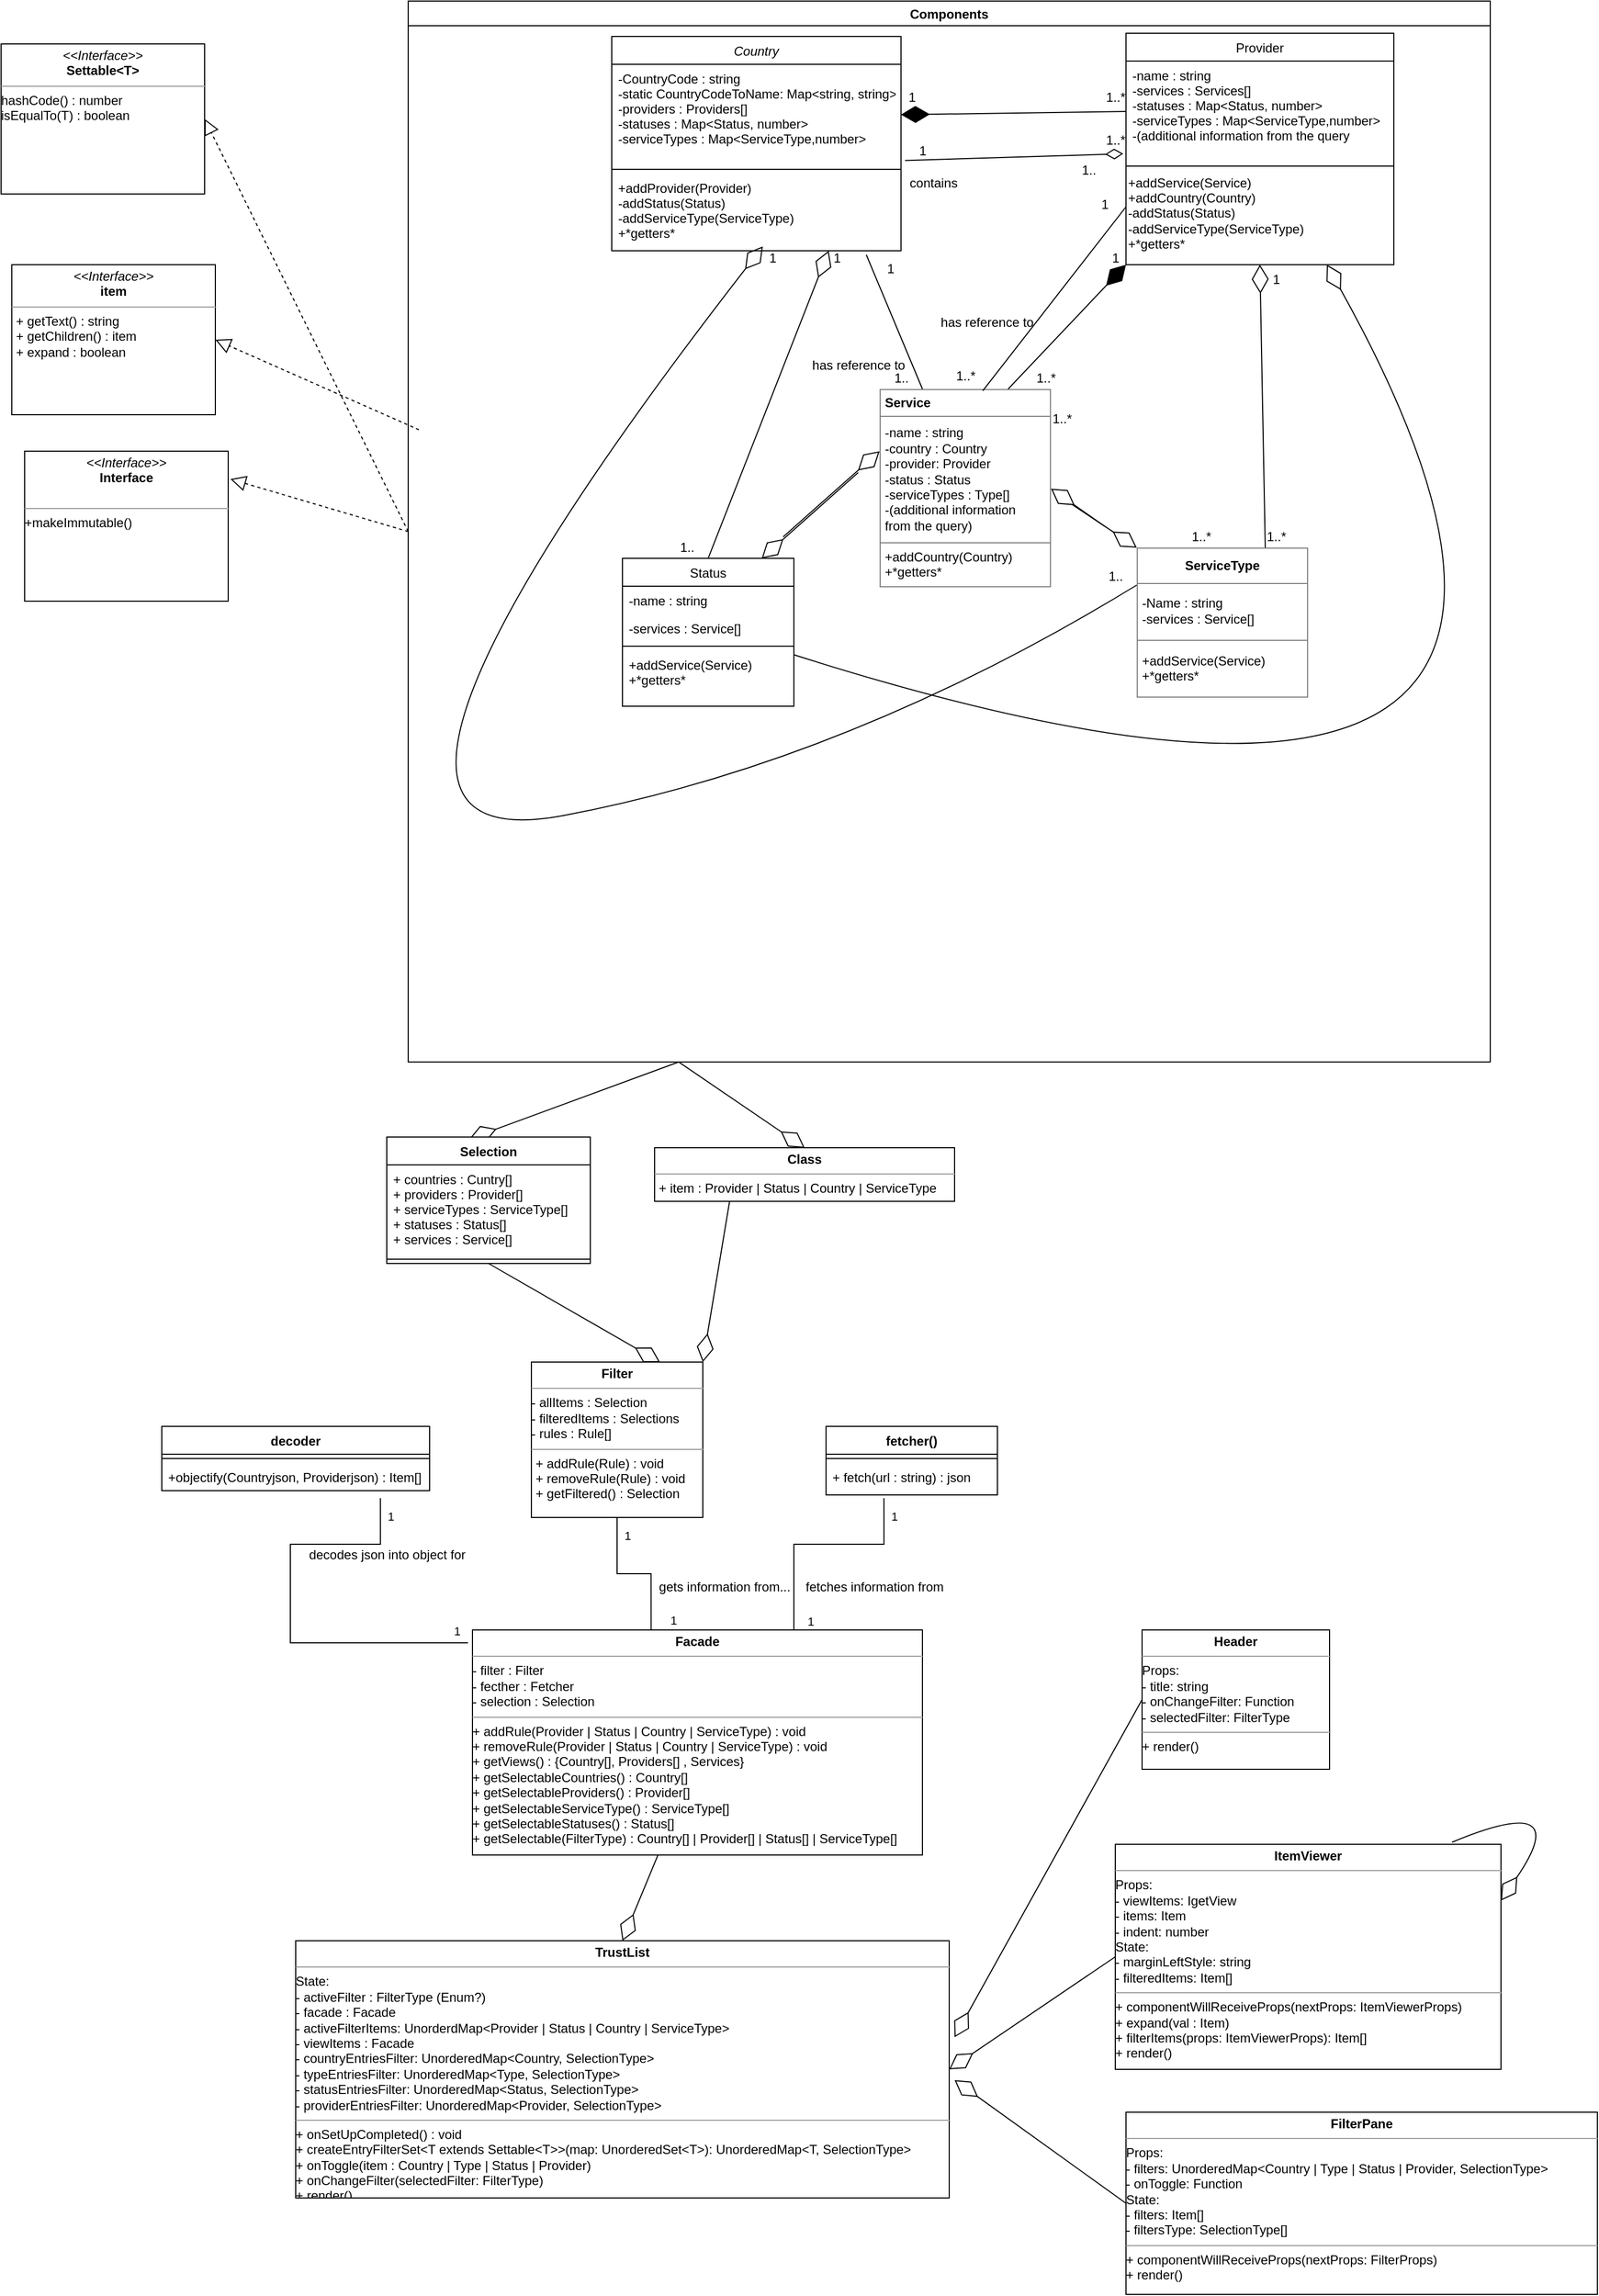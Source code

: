 <mxfile version="18.2.0" type="github">
  <diagram id="C5RBs43oDa-KdzZeNtuy" name="Page-1">
    <mxGraphModel dx="2003" dy="517" grid="1" gridSize="10" guides="1" tooltips="1" connect="1" arrows="1" fold="1" page="1" pageScale="1" pageWidth="827" pageHeight="1169" math="0" shadow="0">
      <root>
        <mxCell id="WIyWlLk6GJQsqaUBKTNV-0" />
        <mxCell id="WIyWlLk6GJQsqaUBKTNV-1" parent="WIyWlLk6GJQsqaUBKTNV-0" />
        <mxCell id="zkfFHV4jXpPFQw0GAbJ--0" value="Country" style="swimlane;fontStyle=2;align=center;verticalAlign=top;childLayout=stackLayout;horizontal=1;startSize=26;horizontalStack=0;resizeParent=1;resizeLast=0;collapsible=1;marginBottom=0;rounded=0;shadow=0;strokeWidth=1;" parent="WIyWlLk6GJQsqaUBKTNV-1" vertex="1">
          <mxGeometry x="40" y="163" width="270" height="200" as="geometry">
            <mxRectangle x="230" y="140" width="160" height="26" as="alternateBounds" />
          </mxGeometry>
        </mxCell>
        <mxCell id="zkfFHV4jXpPFQw0GAbJ--1" value="-CountryCode : string&#xa;-static CountryCodeToName: Map&lt;string, string&gt;&#xa;-providers : Providers[]&#xa;-statuses : Map&lt;Status, number&gt;&#xa;-serviceTypes : Map&lt;ServiceType,number&gt;&#xa;&#xa;" style="text;align=left;verticalAlign=top;spacingLeft=4;spacingRight=4;overflow=hidden;rotatable=0;points=[[0,0.5],[1,0.5]];portConstraint=eastwest;" parent="zkfFHV4jXpPFQw0GAbJ--0" vertex="1">
          <mxGeometry y="26" width="270" height="94" as="geometry" />
        </mxCell>
        <mxCell id="zkfFHV4jXpPFQw0GAbJ--4" value="" style="line;html=1;strokeWidth=1;align=left;verticalAlign=middle;spacingTop=-1;spacingLeft=3;spacingRight=3;rotatable=0;labelPosition=right;points=[];portConstraint=eastwest;" parent="zkfFHV4jXpPFQw0GAbJ--0" vertex="1">
          <mxGeometry y="120" width="270" height="8" as="geometry" />
        </mxCell>
        <mxCell id="zkfFHV4jXpPFQw0GAbJ--5" value="+addProvider(Provider)&#xa;-addStatus(Status)&#xa;-addServiceType(ServiceType)&#xa;+*getters*&#xa;" style="text;align=left;verticalAlign=top;spacingLeft=4;spacingRight=4;overflow=hidden;rotatable=0;points=[[0,0.5],[1,0.5]];portConstraint=eastwest;" parent="zkfFHV4jXpPFQw0GAbJ--0" vertex="1">
          <mxGeometry y="128" width="270" height="72" as="geometry" />
        </mxCell>
        <mxCell id="zkfFHV4jXpPFQw0GAbJ--6" value="Status" style="swimlane;fontStyle=0;align=center;verticalAlign=top;childLayout=stackLayout;horizontal=1;startSize=26;horizontalStack=0;resizeParent=1;resizeLast=0;collapsible=1;marginBottom=0;rounded=0;shadow=0;strokeWidth=1;" parent="WIyWlLk6GJQsqaUBKTNV-1" vertex="1">
          <mxGeometry x="50" y="650" width="160" height="138" as="geometry">
            <mxRectangle x="130" y="380" width="160" height="26" as="alternateBounds" />
          </mxGeometry>
        </mxCell>
        <mxCell id="zkfFHV4jXpPFQw0GAbJ--7" value="-name : string" style="text;align=left;verticalAlign=top;spacingLeft=4;spacingRight=4;overflow=hidden;rotatable=0;points=[[0,0.5],[1,0.5]];portConstraint=eastwest;" parent="zkfFHV4jXpPFQw0GAbJ--6" vertex="1">
          <mxGeometry y="26" width="160" height="26" as="geometry" />
        </mxCell>
        <mxCell id="zkfFHV4jXpPFQw0GAbJ--8" value="-services : Service[]" style="text;align=left;verticalAlign=top;spacingLeft=4;spacingRight=4;overflow=hidden;rotatable=0;points=[[0,0.5],[1,0.5]];portConstraint=eastwest;rounded=0;shadow=0;html=0;" parent="zkfFHV4jXpPFQw0GAbJ--6" vertex="1">
          <mxGeometry y="52" width="160" height="26" as="geometry" />
        </mxCell>
        <mxCell id="zkfFHV4jXpPFQw0GAbJ--9" value="" style="line;html=1;strokeWidth=1;align=left;verticalAlign=middle;spacingTop=-1;spacingLeft=3;spacingRight=3;rotatable=0;labelPosition=right;points=[];portConstraint=eastwest;" parent="zkfFHV4jXpPFQw0GAbJ--6" vertex="1">
          <mxGeometry y="78" width="160" height="8" as="geometry" />
        </mxCell>
        <mxCell id="zkfFHV4jXpPFQw0GAbJ--10" value="+addService(Service)&#xa;+*getters*&#xa;" style="text;align=left;verticalAlign=top;spacingLeft=4;spacingRight=4;overflow=hidden;rotatable=0;points=[[0,0.5],[1,0.5]];portConstraint=eastwest;fontStyle=0" parent="zkfFHV4jXpPFQw0GAbJ--6" vertex="1">
          <mxGeometry y="86" width="160" height="44" as="geometry" />
        </mxCell>
        <mxCell id="zkfFHV4jXpPFQw0GAbJ--17" value="Provider" style="swimlane;fontStyle=0;align=center;verticalAlign=top;childLayout=stackLayout;horizontal=1;startSize=26;horizontalStack=0;resizeParent=1;resizeLast=0;collapsible=1;marginBottom=0;rounded=0;shadow=0;strokeWidth=1;" parent="WIyWlLk6GJQsqaUBKTNV-1" vertex="1">
          <mxGeometry x="520" y="160" width="250" height="216" as="geometry">
            <mxRectangle x="550" y="140" width="160" height="26" as="alternateBounds" />
          </mxGeometry>
        </mxCell>
        <mxCell id="zkfFHV4jXpPFQw0GAbJ--18" value="-name : string &#xa;-services : Services[]&#xa;-statuses : Map&lt;Status, number&gt;&#xa;-serviceTypes : Map&lt;ServiceType,number&gt;&#xa;-(additional information from the query&#xa;" style="text;align=left;verticalAlign=top;spacingLeft=4;spacingRight=4;overflow=hidden;rotatable=0;points=[[0,0.5],[1,0.5]];portConstraint=eastwest;" parent="zkfFHV4jXpPFQw0GAbJ--17" vertex="1">
          <mxGeometry y="26" width="250" height="94" as="geometry" />
        </mxCell>
        <mxCell id="zkfFHV4jXpPFQw0GAbJ--23" value="" style="line;html=1;strokeWidth=1;align=left;verticalAlign=middle;spacingTop=-1;spacingLeft=3;spacingRight=3;rotatable=0;labelPosition=right;points=[];portConstraint=eastwest;" parent="zkfFHV4jXpPFQw0GAbJ--17" vertex="1">
          <mxGeometry y="120" width="250" height="8" as="geometry" />
        </mxCell>
        <mxCell id="jx6eO44tTlSofghOy_yD-11" value="+addService(Service)&lt;div&gt;+addCountry(Country)&lt;br&gt;-addStatus(Status)&lt;br&gt;-addServiceType(ServiceType)&lt;br&gt;&lt;/div&gt;&lt;div&gt;+*getters*&lt;br&gt;&lt;/div&gt;" style="text;html=1;align=left;verticalAlign=middle;resizable=0;points=[];autosize=1;strokeColor=none;fillColor=none;hachureGap=4;" parent="zkfFHV4jXpPFQw0GAbJ--17" vertex="1">
          <mxGeometry y="128" width="250" height="80" as="geometry" />
        </mxCell>
        <mxCell id="jx6eO44tTlSofghOy_yD-0" value="&lt;table style=&quot;width:100%;height:100%;border-collapse:collapse;&quot; width=&quot;100%&quot; height=&quot;100%&quot; cellpadding=&quot;4&quot; border=&quot;1&quot;&gt;&lt;tbody&gt;&lt;tr&gt;&lt;th&gt;Service&lt;/th&gt;&lt;/tr&gt;&lt;tr&gt;&lt;td&gt;-name : string&lt;br&gt;-country : Country&lt;br&gt;-provider: Provider &lt;br&gt;-status : Status&lt;br&gt;-serviceTypes : Type[]&lt;br&gt;-(additional information&lt;br&gt;from the query)&lt;br&gt;&lt;/td&gt;&lt;/tr&gt;&lt;tr&gt;&lt;td&gt;+addCountry(Country)&lt;br&gt;+*getters*&lt;br&gt;&lt;/td&gt;&lt;/tr&gt;&lt;/tbody&gt;&lt;/table&gt;" style="text;html=1;strokeColor=none;fillColor=none;overflow=fill;hachureGap=4;align=left;" parent="WIyWlLk6GJQsqaUBKTNV-1" vertex="1">
          <mxGeometry x="290" y="492" width="160" height="185" as="geometry" />
        </mxCell>
        <mxCell id="jx6eO44tTlSofghOy_yD-1" value="&lt;table style=&quot;width:100%;height:100%;border-collapse:collapse;&quot; width=&quot;100%&quot; height=&quot;100%&quot; cellpadding=&quot;4&quot; border=&quot;1&quot;&gt;&lt;tbody&gt;&lt;tr&gt;&lt;th align=&quot;center&quot;&gt;ServiceType&lt;br&gt;&lt;/th&gt;&lt;/tr&gt;&lt;tr&gt;&lt;td&gt;-Name : string&lt;br&gt;&lt;div align=&quot;left&quot;&gt;-services : Service[]&lt;/div&gt;&lt;/td&gt;&lt;/tr&gt;&lt;tr&gt;&lt;td&gt;+addService(Service)&lt;br&gt;+*getters*&lt;br&gt;&lt;/td&gt;&lt;/tr&gt;&lt;/tbody&gt;&lt;/table&gt;" style="text;html=1;strokeColor=none;fillColor=none;overflow=fill;hachureGap=4;" parent="WIyWlLk6GJQsqaUBKTNV-1" vertex="1">
          <mxGeometry x="530" y="640" width="160" height="140" as="geometry" />
        </mxCell>
        <mxCell id="jx6eO44tTlSofghOy_yD-31" value="" style="endArrow=diamondThin;endFill=1;endSize=24;html=1;rounded=0;sourcePerimeterSpacing=8;targetPerimeterSpacing=8;curved=1;entryX=0;entryY=1;entryDx=0;entryDy=0;exitX=0.75;exitY=0;exitDx=0;exitDy=0;" parent="WIyWlLk6GJQsqaUBKTNV-1" source="jx6eO44tTlSofghOy_yD-0" target="zkfFHV4jXpPFQw0GAbJ--17" edge="1">
          <mxGeometry width="160" relative="1" as="geometry">
            <mxPoint x="280" y="500" as="sourcePoint" />
            <mxPoint x="440" y="500" as="targetPoint" />
          </mxGeometry>
        </mxCell>
        <mxCell id="jx6eO44tTlSofghOy_yD-34" value="1..*" style="text;html=1;align=center;verticalAlign=middle;resizable=0;points=[];autosize=1;strokeColor=none;fillColor=none;hachureGap=4;" parent="WIyWlLk6GJQsqaUBKTNV-1" vertex="1">
          <mxGeometry x="430" y="472" width="30" height="20" as="geometry" />
        </mxCell>
        <mxCell id="jx6eO44tTlSofghOy_yD-35" value="1" style="text;html=1;align=center;verticalAlign=middle;resizable=0;points=[];autosize=1;strokeColor=none;fillColor=none;hachureGap=4;" parent="WIyWlLk6GJQsqaUBKTNV-1" vertex="1">
          <mxGeometry x="500" y="360" width="20" height="20" as="geometry" />
        </mxCell>
        <mxCell id="jx6eO44tTlSofghOy_yD-44" value="1.." style="text;html=1;align=center;verticalAlign=middle;resizable=0;points=[];autosize=1;strokeColor=none;fillColor=none;hachureGap=4;" parent="WIyWlLk6GJQsqaUBKTNV-1" vertex="1">
          <mxGeometry x="295" y="472" width="30" height="20" as="geometry" />
        </mxCell>
        <mxCell id="jx6eO44tTlSofghOy_yD-55" value="1.." style="text;html=1;align=center;verticalAlign=middle;resizable=0;points=[];autosize=1;strokeColor=none;fillColor=none;hachureGap=4;" parent="WIyWlLk6GJQsqaUBKTNV-1" vertex="1">
          <mxGeometry x="495" y="657" width="30" height="20" as="geometry" />
        </mxCell>
        <mxCell id="jx6eO44tTlSofghOy_yD-56" value="1" style="text;html=1;align=center;verticalAlign=middle;resizable=0;points=[];autosize=1;strokeColor=none;fillColor=none;hachureGap=4;" parent="WIyWlLk6GJQsqaUBKTNV-1" vertex="1">
          <mxGeometry x="180" y="360" width="20" height="20" as="geometry" />
        </mxCell>
        <mxCell id="jx6eO44tTlSofghOy_yD-57" value="" style="endArrow=diamondThin;endFill=0;endSize=24;html=1;rounded=0;sourcePerimeterSpacing=8;targetPerimeterSpacing=8;curved=1;entryX=0.05;entryY=-0.05;entryDx=0;entryDy=0;exitX=0;exitY=0.25;exitDx=0;exitDy=0;entryPerimeter=0;" parent="WIyWlLk6GJQsqaUBKTNV-1" source="jx6eO44tTlSofghOy_yD-1" target="jx6eO44tTlSofghOy_yD-56" edge="1">
          <mxGeometry width="160" relative="1" as="geometry">
            <mxPoint x="250" y="580" as="sourcePoint" />
            <mxPoint x="90" y="580" as="targetPoint" />
            <Array as="points">
              <mxPoint x="260" y="840" />
              <mxPoint x="-270" y="940" />
            </Array>
          </mxGeometry>
        </mxCell>
        <mxCell id="jx6eO44tTlSofghOy_yD-59" value="" style="endArrow=diamondThin;endFill=0;endSize=24;html=1;rounded=0;sourcePerimeterSpacing=8;targetPerimeterSpacing=8;curved=1;entryX=0.75;entryY=1;entryDx=0;entryDy=0;exitX=0.5;exitY=0;exitDx=0;exitDy=0;" parent="WIyWlLk6GJQsqaUBKTNV-1" source="zkfFHV4jXpPFQw0GAbJ--6" target="zkfFHV4jXpPFQw0GAbJ--0" edge="1">
          <mxGeometry width="160" relative="1" as="geometry">
            <mxPoint x="220" y="570" as="sourcePoint" />
            <mxPoint x="60" y="570" as="targetPoint" />
          </mxGeometry>
        </mxCell>
        <mxCell id="jx6eO44tTlSofghOy_yD-60" value="1.." style="text;html=1;align=center;verticalAlign=middle;resizable=0;points=[];autosize=1;strokeColor=none;fillColor=none;hachureGap=4;" parent="WIyWlLk6GJQsqaUBKTNV-1" vertex="1">
          <mxGeometry x="95" y="630" width="30" height="20" as="geometry" />
        </mxCell>
        <mxCell id="jx6eO44tTlSofghOy_yD-61" value="1" style="text;html=1;align=center;verticalAlign=middle;resizable=0;points=[];autosize=1;strokeColor=none;fillColor=none;hachureGap=4;" parent="WIyWlLk6GJQsqaUBKTNV-1" vertex="1">
          <mxGeometry x="240" y="360" width="20" height="20" as="geometry" />
        </mxCell>
        <mxCell id="jx6eO44tTlSofghOy_yD-62" value="" style="endArrow=diamondThin;endFill=0;endSize=24;html=1;rounded=0;sourcePerimeterSpacing=8;targetPerimeterSpacing=8;curved=1;entryX=0.5;entryY=1;entryDx=0;entryDy=0;exitX=0.75;exitY=0;exitDx=0;exitDy=0;" parent="WIyWlLk6GJQsqaUBKTNV-1" source="jx6eO44tTlSofghOy_yD-1" target="zkfFHV4jXpPFQw0GAbJ--17" edge="1">
          <mxGeometry width="160" relative="1" as="geometry">
            <mxPoint x="260" y="610" as="sourcePoint" />
            <mxPoint x="420" y="610" as="targetPoint" />
          </mxGeometry>
        </mxCell>
        <mxCell id="jx6eO44tTlSofghOy_yD-63" value="1" style="text;html=1;align=center;verticalAlign=middle;resizable=0;points=[];autosize=1;strokeColor=none;fillColor=none;hachureGap=4;" parent="WIyWlLk6GJQsqaUBKTNV-1" vertex="1">
          <mxGeometry x="650" y="380" width="20" height="20" as="geometry" />
        </mxCell>
        <mxCell id="jx6eO44tTlSofghOy_yD-64" value="1..*" style="text;html=1;align=center;verticalAlign=middle;resizable=0;points=[];autosize=1;strokeColor=none;fillColor=none;hachureGap=4;" parent="WIyWlLk6GJQsqaUBKTNV-1" vertex="1">
          <mxGeometry x="645" y="620" width="30" height="20" as="geometry" />
        </mxCell>
        <mxCell id="jx6eO44tTlSofghOy_yD-65" value="" style="endArrow=diamondThin;endFill=0;endSize=24;html=1;rounded=0;sourcePerimeterSpacing=8;targetPerimeterSpacing=8;curved=1;exitX=1;exitY=0.091;exitDx=0;exitDy=0;exitPerimeter=0;entryX=0.75;entryY=1;entryDx=0;entryDy=0;" parent="WIyWlLk6GJQsqaUBKTNV-1" source="zkfFHV4jXpPFQw0GAbJ--10" target="zkfFHV4jXpPFQw0GAbJ--17" edge="1">
          <mxGeometry width="160" relative="1" as="geometry">
            <mxPoint x="220" y="750" as="sourcePoint" />
            <mxPoint x="380" y="750" as="targetPoint" />
            <Array as="points">
              <mxPoint x="1060" y="1010" />
            </Array>
          </mxGeometry>
        </mxCell>
        <mxCell id="jx6eO44tTlSofghOy_yD-67" value="Components" style="swimlane;hachureGap=4;startSize=23;" parent="WIyWlLk6GJQsqaUBKTNV-1" vertex="1">
          <mxGeometry x="-150" y="130" width="1010" height="990" as="geometry" />
        </mxCell>
        <mxCell id="jx6eO44tTlSofghOy_yD-76" value="1.." style="text;html=1;align=center;verticalAlign=middle;resizable=0;points=[];autosize=1;strokeColor=none;fillColor=none;hachureGap=4;" parent="jx6eO44tTlSofghOy_yD-67" vertex="1">
          <mxGeometry x="620" y="148" width="30" height="20" as="geometry" />
        </mxCell>
        <mxCell id="jx6eO44tTlSofghOy_yD-77" value="contains" style="text;html=1;align=center;verticalAlign=middle;resizable=0;points=[];autosize=1;strokeColor=none;fillColor=none;hachureGap=4;" parent="jx6eO44tTlSofghOy_yD-67" vertex="1">
          <mxGeometry x="460" y="160" width="60" height="20" as="geometry" />
        </mxCell>
        <mxCell id="jx6eO44tTlSofghOy_yD-79" value="1" style="text;html=1;align=center;verticalAlign=middle;resizable=0;points=[];autosize=1;strokeColor=none;fillColor=none;hachureGap=4;" parent="jx6eO44tTlSofghOy_yD-67" vertex="1">
          <mxGeometry x="440" y="240" width="20" height="20" as="geometry" />
        </mxCell>
        <mxCell id="jx6eO44tTlSofghOy_yD-80" value="has reference to" style="text;html=1;align=center;verticalAlign=middle;resizable=0;points=[];autosize=1;strokeColor=none;fillColor=none;hachureGap=4;" parent="jx6eO44tTlSofghOy_yD-67" vertex="1">
          <mxGeometry x="370" y="330" width="100" height="20" as="geometry" />
        </mxCell>
        <mxCell id="jx6eO44tTlSofghOy_yD-84" value="has reference to" style="text;html=1;align=center;verticalAlign=middle;resizable=0;points=[];autosize=1;strokeColor=none;fillColor=none;hachureGap=4;" parent="jx6eO44tTlSofghOy_yD-67" vertex="1">
          <mxGeometry x="490" y="290" width="100" height="20" as="geometry" />
        </mxCell>
        <mxCell id="jx6eO44tTlSofghOy_yD-68" value="&lt;p style=&quot;margin:0px;margin-top:4px;text-align:center;&quot;&gt;&lt;i&gt;&amp;lt;&amp;lt;Interface&amp;gt;&amp;gt;&lt;/i&gt;&lt;br&gt;&lt;b&gt;Settable&amp;lt;T&amp;gt;&lt;/b&gt;&lt;br&gt;&lt;/p&gt;&lt;hr size=&quot;1&quot;&gt;&lt;div&gt;hashCode() : number&lt;/div&gt;&lt;div&gt;isEqualTo(T) : boolean&lt;br&gt;&lt;/div&gt;" style="verticalAlign=top;align=left;overflow=fill;fontSize=12;fontFamily=Helvetica;html=1;hachureGap=4;" parent="WIyWlLk6GJQsqaUBKTNV-1" vertex="1">
          <mxGeometry x="-530" y="170" width="190" height="140" as="geometry" />
        </mxCell>
        <mxCell id="jx6eO44tTlSofghOy_yD-69" value="&lt;p style=&quot;margin:0px;margin-top:4px;text-align:center;&quot;&gt;&lt;i&gt;&amp;lt;&amp;lt;Interface&amp;gt;&amp;gt;&lt;/i&gt;&lt;br&gt;&lt;b&gt;item&lt;/b&gt;&lt;br&gt;&lt;/p&gt;&lt;hr size=&quot;1&quot;&gt;&lt;p style=&quot;margin:0px;margin-left:4px;&quot;&gt;+ getText() : string&lt;br&gt;+ getChildren() : item&lt;/p&gt;&lt;p style=&quot;margin:0px;margin-left:4px;&quot;&gt;+ expand : boolean&lt;br&gt;&lt;/p&gt;" style="verticalAlign=top;align=left;overflow=fill;fontSize=12;fontFamily=Helvetica;html=1;hachureGap=4;" parent="WIyWlLk6GJQsqaUBKTNV-1" vertex="1">
          <mxGeometry x="-520" y="376" width="190" height="140" as="geometry" />
        </mxCell>
        <mxCell id="jx6eO44tTlSofghOy_yD-70" value="" style="endArrow=block;dashed=1;endFill=0;endSize=12;html=1;rounded=0;sourcePerimeterSpacing=8;targetPerimeterSpacing=8;curved=1;entryX=1;entryY=0.5;entryDx=0;entryDy=0;" parent="WIyWlLk6GJQsqaUBKTNV-1" target="jx6eO44tTlSofghOy_yD-69" edge="1">
          <mxGeometry width="160" relative="1" as="geometry">
            <mxPoint x="-140" y="530" as="sourcePoint" />
            <mxPoint x="-210" y="520" as="targetPoint" />
          </mxGeometry>
        </mxCell>
        <mxCell id="jx6eO44tTlSofghOy_yD-71" value="" style="endArrow=block;dashed=1;endFill=0;endSize=12;html=1;rounded=0;sourcePerimeterSpacing=8;targetPerimeterSpacing=8;curved=1;entryX=1;entryY=0.5;entryDx=0;entryDy=0;exitX=0;exitY=0.5;exitDx=0;exitDy=0;" parent="WIyWlLk6GJQsqaUBKTNV-1" source="jx6eO44tTlSofghOy_yD-67" target="jx6eO44tTlSofghOy_yD-68" edge="1">
          <mxGeometry width="160" relative="1" as="geometry">
            <mxPoint x="-340" y="320" as="sourcePoint" />
            <mxPoint x="-180" y="320" as="targetPoint" />
          </mxGeometry>
        </mxCell>
        <mxCell id="jx6eO44tTlSofghOy_yD-73" value="" style="endArrow=diamondThin;endFill=1;endSize=24;html=1;rounded=0;sourcePerimeterSpacing=8;targetPerimeterSpacing=8;entryX=1;entryY=0.5;entryDx=0;entryDy=0;exitX=0;exitY=0.5;exitDx=0;exitDy=0;" parent="WIyWlLk6GJQsqaUBKTNV-1" source="zkfFHV4jXpPFQw0GAbJ--18" target="zkfFHV4jXpPFQw0GAbJ--1" edge="1">
          <mxGeometry width="160" relative="1" as="geometry">
            <mxPoint x="310" y="370" as="sourcePoint" />
            <mxPoint x="470" y="370" as="targetPoint" />
          </mxGeometry>
        </mxCell>
        <mxCell id="jx6eO44tTlSofghOy_yD-75" value="1" style="text;html=1;align=center;verticalAlign=middle;resizable=0;points=[];autosize=1;strokeColor=none;fillColor=none;hachureGap=4;" parent="WIyWlLk6GJQsqaUBKTNV-1" vertex="1">
          <mxGeometry x="320" y="260" width="20" height="20" as="geometry" />
        </mxCell>
        <mxCell id="jx6eO44tTlSofghOy_yD-78" value="" style="endArrow=none;html=1;rounded=0;startSize=14;endSize=14;sourcePerimeterSpacing=8;targetPerimeterSpacing=8;entryX=0.88;entryY=1.052;entryDx=0;entryDy=0;entryPerimeter=0;exitX=0.25;exitY=0;exitDx=0;exitDy=0;" parent="WIyWlLk6GJQsqaUBKTNV-1" source="jx6eO44tTlSofghOy_yD-0" target="zkfFHV4jXpPFQw0GAbJ--5" edge="1">
          <mxGeometry width="50" height="50" relative="1" as="geometry">
            <mxPoint x="370" y="440" as="sourcePoint" />
            <mxPoint x="420" y="390" as="targetPoint" />
          </mxGeometry>
        </mxCell>
        <mxCell id="jx6eO44tTlSofghOy_yD-81" value="" style="endArrow=none;html=1;rounded=0;startSize=14;endSize=14;sourcePerimeterSpacing=8;targetPerimeterSpacing=8;entryX=0;entryY=0.75;entryDx=0;entryDy=0;exitX=0.602;exitY=0.009;exitDx=0;exitDy=0;exitPerimeter=0;" parent="WIyWlLk6GJQsqaUBKTNV-1" source="jx6eO44tTlSofghOy_yD-0" target="zkfFHV4jXpPFQw0GAbJ--17" edge="1">
          <mxGeometry width="50" height="50" relative="1" as="geometry">
            <mxPoint x="370" y="440" as="sourcePoint" />
            <mxPoint x="420" y="390" as="targetPoint" />
          </mxGeometry>
        </mxCell>
        <mxCell id="jx6eO44tTlSofghOy_yD-82" value="1..*" style="text;html=1;align=center;verticalAlign=middle;resizable=0;points=[];autosize=1;strokeColor=none;fillColor=none;hachureGap=4;" parent="WIyWlLk6GJQsqaUBKTNV-1" vertex="1">
          <mxGeometry x="355" y="470" width="30" height="20" as="geometry" />
        </mxCell>
        <mxCell id="jx6eO44tTlSofghOy_yD-83" value="1" style="text;html=1;align=center;verticalAlign=middle;resizable=0;points=[];autosize=1;strokeColor=none;fillColor=none;hachureGap=4;" parent="WIyWlLk6GJQsqaUBKTNV-1" vertex="1">
          <mxGeometry x="490" y="310" width="20" height="20" as="geometry" />
        </mxCell>
        <mxCell id="jx6eO44tTlSofghOy_yD-87" value="1..*" style="text;html=1;align=center;verticalAlign=middle;resizable=0;points=[];autosize=1;strokeColor=none;fillColor=none;hachureGap=4;" parent="WIyWlLk6GJQsqaUBKTNV-1" vertex="1">
          <mxGeometry x="445" y="510" width="30" height="20" as="geometry" />
        </mxCell>
        <mxCell id="jx6eO44tTlSofghOy_yD-88" value="1..*" style="text;html=1;align=center;verticalAlign=middle;resizable=0;points=[];autosize=1;strokeColor=none;fillColor=none;hachureGap=4;" parent="WIyWlLk6GJQsqaUBKTNV-1" vertex="1">
          <mxGeometry x="575" y="620" width="30" height="20" as="geometry" />
        </mxCell>
        <mxCell id="jx6eO44tTlSofghOy_yD-89" value="" style="endArrow=diamondThin;endFill=0;endSize=24;html=1;rounded=0;sourcePerimeterSpacing=8;targetPerimeterSpacing=8;entryX=0;entryY=0;entryDx=0;entryDy=0;" parent="WIyWlLk6GJQsqaUBKTNV-1" target="jx6eO44tTlSofghOy_yD-1" edge="1">
          <mxGeometry width="160" relative="1" as="geometry">
            <mxPoint x="470" y="600" as="sourcePoint" />
            <mxPoint x="330" y="580" as="targetPoint" />
            <Array as="points" />
          </mxGeometry>
        </mxCell>
        <mxCell id="jx6eO44tTlSofghOy_yD-90" value="" style="endArrow=diamondThin;endFill=0;endSize=24;html=1;rounded=0;sourcePerimeterSpacing=8;targetPerimeterSpacing=8;" parent="WIyWlLk6GJQsqaUBKTNV-1" edge="1">
          <mxGeometry width="160" relative="1" as="geometry">
            <mxPoint x="500" y="620" as="sourcePoint" />
            <mxPoint x="450" y="585" as="targetPoint" />
          </mxGeometry>
        </mxCell>
        <mxCell id="jx6eO44tTlSofghOy_yD-91" value="" style="endArrow=diamondThin;endFill=;endSize=24;html=1;rounded=0;sourcePerimeterSpacing=8;targetPerimeterSpacing=8;entryX=0;entryY=0.314;entryDx=0;entryDy=0;entryPerimeter=0;" parent="WIyWlLk6GJQsqaUBKTNV-1" target="jx6eO44tTlSofghOy_yD-0" edge="1">
          <mxGeometry width="160" relative="1" as="geometry">
            <mxPoint x="200" y="630" as="sourcePoint" />
            <mxPoint x="270" y="560" as="targetPoint" />
          </mxGeometry>
        </mxCell>
        <mxCell id="jx6eO44tTlSofghOy_yD-92" value="" style="endArrow=diamondThin;endFill=0;endSize=24;html=1;rounded=0;sourcePerimeterSpacing=8;targetPerimeterSpacing=8;" parent="WIyWlLk6GJQsqaUBKTNV-1" edge="1">
          <mxGeometry width="160" relative="1" as="geometry">
            <mxPoint x="270" y="570" as="sourcePoint" />
            <mxPoint x="180" y="650" as="targetPoint" />
          </mxGeometry>
        </mxCell>
        <mxCell id="jx6eO44tTlSofghOy_yD-93" value="" style="endArrow=diamondThin;endFill=0;endSize=24;html=1;rounded=0;sourcePerimeterSpacing=8;targetPerimeterSpacing=8;entryX=0.406;entryY=0.015;entryDx=0;entryDy=0;exitX=0.25;exitY=1;exitDx=0;exitDy=0;entryPerimeter=0;" parent="WIyWlLk6GJQsqaUBKTNV-1" source="jx6eO44tTlSofghOy_yD-67" target="jx6eO44tTlSofghOy_yD-95" edge="1">
          <mxGeometry width="160" relative="1" as="geometry">
            <mxPoint x="-90" y="1290" as="sourcePoint" />
            <mxPoint x="-250" y="1290" as="targetPoint" />
          </mxGeometry>
        </mxCell>
        <mxCell id="jx6eO44tTlSofghOy_yD-95" value="Selection" style="swimlane;fontStyle=1;align=center;verticalAlign=top;childLayout=stackLayout;horizontal=1;startSize=26;horizontalStack=0;resizeParent=1;resizeParentMax=0;resizeLast=0;collapsible=1;marginBottom=0;hachureGap=4;" parent="WIyWlLk6GJQsqaUBKTNV-1" vertex="1">
          <mxGeometry x="-170" y="1190" width="190" height="118" as="geometry" />
        </mxCell>
        <mxCell id="jx6eO44tTlSofghOy_yD-96" value="+ countries : Cuntry[]&#xa;+ providers : Provider[]&#xa;+ serviceTypes : ServiceType[]&#xa;+ statuses : Status[]&#xa;+ services : Service[]&#xa;" style="text;strokeColor=none;fillColor=none;align=left;verticalAlign=top;spacingLeft=4;spacingRight=4;overflow=hidden;rotatable=0;points=[[0,0.5],[1,0.5]];portConstraint=eastwest;hachureGap=4;" parent="jx6eO44tTlSofghOy_yD-95" vertex="1">
          <mxGeometry y="26" width="190" height="84" as="geometry" />
        </mxCell>
        <mxCell id="jx6eO44tTlSofghOy_yD-97" value="" style="line;strokeWidth=1;fillColor=none;align=left;verticalAlign=middle;spacingTop=-1;spacingLeft=3;spacingRight=3;rotatable=0;labelPosition=right;points=[];portConstraint=eastwest;hachureGap=4;" parent="jx6eO44tTlSofghOy_yD-95" vertex="1">
          <mxGeometry y="110" width="190" height="8" as="geometry" />
        </mxCell>
        <mxCell id="jx6eO44tTlSofghOy_yD-99" value="" style="endArrow=diamondThin;endFill=0;endSize=24;html=1;rounded=0;sourcePerimeterSpacing=8;targetPerimeterSpacing=8;exitX=0.5;exitY=1;exitDx=0;exitDy=0;entryX=0.75;entryY=0;entryDx=0;entryDy=0;" parent="WIyWlLk6GJQsqaUBKTNV-1" source="jx6eO44tTlSofghOy_yD-95" target="jx6eO44tTlSofghOy_yD-100" edge="1">
          <mxGeometry width="160" relative="1" as="geometry">
            <mxPoint x="-180" y="1490" as="sourcePoint" />
            <mxPoint x="-240" y="1530" as="targetPoint" />
          </mxGeometry>
        </mxCell>
        <mxCell id="jx6eO44tTlSofghOy_yD-100" value="&lt;p style=&quot;margin:0px;margin-top:4px;text-align:center;&quot;&gt;&lt;b&gt;Filter&lt;/b&gt;&lt;br&gt;&lt;/p&gt;&lt;hr size=&quot;1&quot;&gt;&lt;div&gt;- allItems : Selection&lt;/div&gt;&lt;div&gt;- filteredItems : Selections&lt;/div&gt;&lt;div&gt;- rules : Rule[]&lt;br&gt;&lt;/div&gt;&lt;hr size=&quot;1&quot;&gt;&lt;p style=&quot;margin:0px;margin-left:4px;&quot;&gt;+ addRule(Rule) : void&lt;br&gt;&lt;/p&gt;&lt;p style=&quot;margin:0px;margin-left:4px;&quot;&gt;+ removeRule(Rule) : void&lt;/p&gt;&lt;p style=&quot;margin:0px;margin-left:4px;&quot;&gt;+ getFiltered() : Selection&lt;br&gt;&lt;/p&gt;" style="verticalAlign=top;align=left;overflow=fill;fontSize=12;fontFamily=Helvetica;html=1;hachureGap=4;" parent="WIyWlLk6GJQsqaUBKTNV-1" vertex="1">
          <mxGeometry x="-35" y="1400" width="160" height="145" as="geometry" />
        </mxCell>
        <mxCell id="jx6eO44tTlSofghOy_yD-101" value="" style="endArrow=diamondThin;endFill=0;endSize=24;html=1;rounded=0;sourcePerimeterSpacing=8;targetPerimeterSpacing=8;exitX=0.25;exitY=1;exitDx=0;exitDy=0;entryX=0.5;entryY=0;entryDx=0;entryDy=0;" parent="WIyWlLk6GJQsqaUBKTNV-1" source="jx6eO44tTlSofghOy_yD-67" target="jx6eO44tTlSofghOy_yD-102" edge="1">
          <mxGeometry width="160" relative="1" as="geometry">
            <mxPoint x="320" y="1130" as="sourcePoint" />
            <mxPoint x="160" y="1190" as="targetPoint" />
          </mxGeometry>
        </mxCell>
        <mxCell id="jx6eO44tTlSofghOy_yD-102" value="&lt;p style=&quot;margin:0px;margin-top:4px;text-align:center;&quot;&gt;&lt;b&gt;Class&lt;/b&gt;&lt;/p&gt;&lt;hr size=&quot;1&quot;&gt;&lt;p style=&quot;margin:0px;margin-left:4px;&quot;&gt;+ item : Provider | Status | Country | ServiceType&lt;br&gt;&lt;/p&gt;&lt;hr size=&quot;1&quot;&gt;" style="verticalAlign=top;align=left;overflow=fill;fontSize=12;fontFamily=Helvetica;html=1;hachureGap=4;" parent="WIyWlLk6GJQsqaUBKTNV-1" vertex="1">
          <mxGeometry x="80" y="1200" width="280" height="50" as="geometry" />
        </mxCell>
        <mxCell id="jx6eO44tTlSofghOy_yD-103" value="" style="endArrow=diamondThin;endFill=0;endSize=24;html=1;rounded=0;sourcePerimeterSpacing=8;targetPerimeterSpacing=8;entryX=1;entryY=0;entryDx=0;entryDy=0;exitX=0.25;exitY=1;exitDx=0;exitDy=0;" parent="WIyWlLk6GJQsqaUBKTNV-1" source="jx6eO44tTlSofghOy_yD-102" target="jx6eO44tTlSofghOy_yD-100" edge="1">
          <mxGeometry width="160" relative="1" as="geometry">
            <mxPoint x="-80" y="1440" as="sourcePoint" />
            <mxPoint x="80" y="1440" as="targetPoint" />
          </mxGeometry>
        </mxCell>
        <mxCell id="jx6eO44tTlSofghOy_yD-105" value="&lt;p style=&quot;margin:0px;margin-top:4px;text-align:center;&quot;&gt;&lt;b&gt;Facade&lt;/b&gt;&lt;br&gt;&lt;/p&gt;&lt;hr size=&quot;1&quot;&gt;&lt;div&gt;- filter : Filter&lt;/div&gt;&lt;div&gt;- fecther : Fetcher&lt;br&gt;&lt;/div&gt;&lt;div&gt;- selection : Selection&lt;br&gt;&lt;/div&gt;&lt;hr size=&quot;1&quot;&gt;&lt;div&gt;+ addRule(Provider | Status | Country | ServiceType) : void&lt;br&gt;&lt;/div&gt;&lt;div&gt;+ removeRule(Provider | Status | Country | ServiceType) : void&lt;br&gt;&lt;/div&gt;&lt;div&gt;+ getViews() : {Country[], Providers[] , Services}&lt;/div&gt;&lt;div&gt;+ getSelectableCountries() : Country[]&lt;/div&gt;&lt;div&gt;&lt;div&gt;+ getSelectableProviders() : Provider[]&lt;/div&gt;&lt;div&gt;&lt;div&gt;+ getSelectableServiceType() : ServiceType[]&lt;/div&gt;&lt;div&gt;&lt;div&gt;+ getSelectableStatuses() : Status[]&lt;/div&gt;&lt;div&gt;+ getSelectable(FilterType) : Country[] | Provider[] | Status[] | ServiceType[]&lt;br&gt;&lt;/div&gt;&lt;/div&gt;&lt;/div&gt;&lt;/div&gt;&lt;div&gt;&lt;br&gt; &lt;/div&gt;&lt;div&gt;&lt;br&gt;&lt;/div&gt;" style="verticalAlign=top;align=left;overflow=fill;fontSize=12;fontFamily=Helvetica;html=1;hachureGap=4;" parent="WIyWlLk6GJQsqaUBKTNV-1" vertex="1">
          <mxGeometry x="-90" y="1650" width="420" height="210" as="geometry" />
        </mxCell>
        <mxCell id="-e_v6TnxBKaBj5N8BUCK-5" value="" style="endArrow=none;html=1;edgeStyle=orthogonalEdgeStyle;rounded=0;exitX=0.5;exitY=1;exitDx=0;exitDy=0;entryX=0.397;entryY=0;entryDx=0;entryDy=0;entryPerimeter=0;" parent="WIyWlLk6GJQsqaUBKTNV-1" source="jx6eO44tTlSofghOy_yD-100" target="jx6eO44tTlSofghOy_yD-105" edge="1">
          <mxGeometry relative="1" as="geometry">
            <mxPoint x="180" y="1430" as="sourcePoint" />
            <mxPoint x="340" y="1430" as="targetPoint" />
          </mxGeometry>
        </mxCell>
        <mxCell id="-e_v6TnxBKaBj5N8BUCK-6" value="1" style="edgeLabel;resizable=0;html=1;align=left;verticalAlign=bottom;" parent="-e_v6TnxBKaBj5N8BUCK-5" connectable="0" vertex="1">
          <mxGeometry x="-1" relative="1" as="geometry">
            <mxPoint x="5" y="25" as="offset" />
          </mxGeometry>
        </mxCell>
        <mxCell id="-e_v6TnxBKaBj5N8BUCK-7" value="1" style="edgeLabel;resizable=0;html=1;align=right;verticalAlign=bottom;" parent="-e_v6TnxBKaBj5N8BUCK-5" connectable="0" vertex="1">
          <mxGeometry x="1" relative="1" as="geometry">
            <mxPoint x="25" as="offset" />
          </mxGeometry>
        </mxCell>
        <mxCell id="-e_v6TnxBKaBj5N8BUCK-8" value="gets information from..." style="text;html=1;align=center;verticalAlign=middle;resizable=0;points=[];autosize=1;strokeColor=none;fillColor=none;" parent="WIyWlLk6GJQsqaUBKTNV-1" vertex="1">
          <mxGeometry x="75" y="1600" width="140" height="20" as="geometry" />
        </mxCell>
        <mxCell id="yTGQvYgbSu-PY9iP79x5-1" value="&lt;p style=&quot;margin:0px;margin-top:4px;text-align:center;&quot;&gt;&lt;b&gt;TrustList&lt;/b&gt;&lt;/p&gt;&lt;hr size=&quot;1&quot;&gt;&lt;div&gt;State:&lt;br&gt;&lt;/div&gt;&lt;div&gt;- activeFilter : FilterType (Enum?)&lt;br&gt;&lt;/div&gt;&lt;div&gt;- facade : Facade&lt;/div&gt;&lt;div&gt;- activeFilterItems: UnorderdMap&amp;lt;Provider | Status | Country | ServiceType&amp;gt;&lt;br&gt;&lt;/div&gt;&lt;div&gt;- viewItems : Facade&lt;/div&gt;&lt;div&gt;- countryEntriesFilter: UnorderedMap&amp;lt;Country, SelectionType&amp;gt;&lt;/div&gt;&lt;div&gt;- typeEntriesFilter: UnorderedMap&amp;lt;Type, SelectionType&amp;gt;&lt;br&gt;&lt;/div&gt;&lt;div&gt;- statusEntriesFilter: UnorderedMap&amp;lt;Status, SelectionType&amp;gt; &lt;br&gt;&lt;/div&gt;&lt;div&gt;- providerEntriesFilter: UnorderedMap&amp;lt;Provider, SelectionType&amp;gt; &lt;br&gt;&lt;/div&gt;&lt;hr size=&quot;1&quot;&gt;&lt;div&gt;+ onSetUpCompleted() : void&lt;/div&gt;&lt;div&gt;+ createEntryFilterSet&amp;lt;T extends Settable&amp;lt;T&amp;gt;&amp;gt;(map: UnorderedSet&amp;lt;T&amp;gt;): UnorderedMap&amp;lt;T, SelectionType&amp;gt;&lt;/div&gt;&lt;div&gt;+ onToggle(item : Country | Type | Status | Provider)&lt;/div&gt;&lt;div&gt;+ onChangeFilter(selectedFilter: FilterType)&lt;/div&gt;&lt;div&gt;+ render()&lt;br&gt;&lt;/div&gt;" style="verticalAlign=top;align=left;overflow=fill;fontSize=12;fontFamily=Helvetica;html=1;hachureGap=4;" parent="WIyWlLk6GJQsqaUBKTNV-1" vertex="1">
          <mxGeometry x="-255" y="1940" width="610" height="240" as="geometry" />
        </mxCell>
        <mxCell id="yTGQvYgbSu-PY9iP79x5-2" value="&lt;p style=&quot;margin:0px;margin-top:4px;text-align:center;&quot;&gt;&lt;b&gt;Header&lt;/b&gt;&lt;/p&gt;&lt;hr size=&quot;1&quot;&gt;&lt;div&gt;Props:&lt;/div&gt;&lt;div&gt;- title: string&lt;/div&gt;&lt;div&gt;- onChangeFilter: Function&lt;/div&gt;&lt;div&gt;- selectedFilter: FilterType&lt;br&gt;&lt;hr size=&quot;1&quot;&gt;+ render()&lt;br&gt;&lt;/div&gt;" style="verticalAlign=top;align=left;overflow=fill;fontSize=12;fontFamily=Helvetica;html=1;hachureGap=4;" parent="WIyWlLk6GJQsqaUBKTNV-1" vertex="1">
          <mxGeometry x="535" y="1650" width="175" height="130" as="geometry" />
        </mxCell>
        <mxCell id="yTGQvYgbSu-PY9iP79x5-4" value="&lt;p style=&quot;margin:0px;margin-top:4px;text-align:center;&quot;&gt;&lt;b&gt;ItemViewer&lt;/b&gt;&lt;/p&gt;&lt;hr size=&quot;1&quot;&gt;&lt;div&gt;Props:&lt;br&gt;&lt;/div&gt;&lt;div&gt;- viewItems: IgetView&lt;/div&gt;&lt;div&gt;- items: Item&lt;br&gt;&lt;/div&gt;&lt;div&gt;- indent: number&lt;br&gt;&lt;/div&gt;&lt;div&gt;State:&lt;br&gt;&lt;/div&gt;&lt;div&gt;- marginLeftStyle: string&lt;/div&gt;&lt;div&gt;- filteredItems: Item[]&lt;br&gt;&lt;/div&gt;&lt;hr size=&quot;1&quot;&gt;+ componentWillReceiveProps(nextProps: ItemViewerProps)&lt;br&gt;&lt;div&gt;+ expand(val : Item)&lt;/div&gt;&lt;div&gt;+ filterItems(props: ItemViewerProps): Item[]&lt;br&gt;&lt;/div&gt;&lt;div&gt;+ render()&lt;br&gt;&lt;/div&gt;" style="verticalAlign=top;align=left;overflow=fill;fontSize=12;fontFamily=Helvetica;html=1;hachureGap=4;" parent="WIyWlLk6GJQsqaUBKTNV-1" vertex="1">
          <mxGeometry x="510" y="1850" width="360" height="210" as="geometry" />
        </mxCell>
        <mxCell id="yTGQvYgbSu-PY9iP79x5-5" value="&lt;p style=&quot;margin:0px;margin-top:4px;text-align:center;&quot;&gt;&lt;b&gt;FilterPane&lt;/b&gt;&lt;/p&gt;&lt;hr size=&quot;1&quot;&gt;&lt;div&gt;Props:&lt;/div&gt;&lt;div&gt;- filters: UnorderedMap&amp;lt;Country | Type | Status | Provider, SelectionType&amp;gt;&lt;/div&gt;&lt;div&gt;- onToggle: Function&lt;br&gt;&lt;/div&gt;&lt;div&gt;State:&lt;/div&gt;&lt;div&gt;- filters: Item[]&lt;br&gt;&lt;/div&gt;&lt;div&gt;- filtersType: SelectionType[]&lt;br&gt;&lt;/div&gt;&lt;hr size=&quot;1&quot;&gt;+ componentWillReceiveProps(nextProps: FilterProps)&lt;br&gt;&lt;div&gt;+ render()&lt;br&gt;&lt;/div&gt;" style="verticalAlign=top;align=left;overflow=fill;fontSize=12;fontFamily=Helvetica;html=1;hachureGap=4;" parent="WIyWlLk6GJQsqaUBKTNV-1" vertex="1">
          <mxGeometry x="520" y="2100" width="440" height="170" as="geometry" />
        </mxCell>
        <mxCell id="yTGQvYgbSu-PY9iP79x5-6" value="" style="endArrow=diamondThin;endFill=0;endSize=24;html=1;rounded=0;exitX=0.412;exitY=1.001;exitDx=0;exitDy=0;entryX=0.5;entryY=0;entryDx=0;entryDy=0;exitPerimeter=0;" parent="WIyWlLk6GJQsqaUBKTNV-1" source="jx6eO44tTlSofghOy_yD-105" target="yTGQvYgbSu-PY9iP79x5-1" edge="1">
          <mxGeometry width="160" relative="1" as="geometry">
            <mxPoint x="720" y="1910" as="sourcePoint" />
            <mxPoint x="560" y="1910" as="targetPoint" />
          </mxGeometry>
        </mxCell>
        <mxCell id="yTGQvYgbSu-PY9iP79x5-8" value="" style="endArrow=diamondThin;endFill=0;endSize=24;html=1;rounded=0;exitX=0;exitY=0.5;exitDx=0;exitDy=0;" parent="WIyWlLk6GJQsqaUBKTNV-1" source="yTGQvYgbSu-PY9iP79x5-2" edge="1">
          <mxGeometry width="160" relative="1" as="geometry">
            <mxPoint x="385.08" y="1690.0" as="sourcePoint" />
            <mxPoint x="360" y="2030" as="targetPoint" />
          </mxGeometry>
        </mxCell>
        <mxCell id="yTGQvYgbSu-PY9iP79x5-9" value="" style="endArrow=diamondThin;endFill=0;endSize=24;html=1;rounded=0;exitX=0;exitY=0.5;exitDx=0;exitDy=0;" parent="WIyWlLk6GJQsqaUBKTNV-1" source="yTGQvYgbSu-PY9iP79x5-5" edge="1">
          <mxGeometry width="160" relative="1" as="geometry">
            <mxPoint x="70.08" y="1870.2" as="sourcePoint" />
            <mxPoint x="360" y="2070" as="targetPoint" />
          </mxGeometry>
        </mxCell>
        <mxCell id="yTGQvYgbSu-PY9iP79x5-10" value="" style="endArrow=diamondThin;endFill=0;endSize=24;html=1;rounded=0;exitX=0;exitY=0.5;exitDx=0;exitDy=0;entryX=1;entryY=0.5;entryDx=0;entryDy=0;" parent="WIyWlLk6GJQsqaUBKTNV-1" source="yTGQvYgbSu-PY9iP79x5-4" target="yTGQvYgbSu-PY9iP79x5-1" edge="1">
          <mxGeometry width="160" relative="1" as="geometry">
            <mxPoint x="80.08" y="1880.2" as="sourcePoint" />
            <mxPoint x="80" y="1970" as="targetPoint" />
          </mxGeometry>
        </mxCell>
        <mxCell id="yTGQvYgbSu-PY9iP79x5-11" value="" style="endArrow=diamondThin;endFill=0;endSize=24;html=1;rounded=0;exitX=0.873;exitY=-0.009;exitDx=0;exitDy=0;entryX=1;entryY=0.25;entryDx=0;entryDy=0;exitPerimeter=0;edgeStyle=orthogonalEdgeStyle;curved=1;" parent="WIyWlLk6GJQsqaUBKTNV-1" source="yTGQvYgbSu-PY9iP79x5-4" target="yTGQvYgbSu-PY9iP79x5-4" edge="1">
          <mxGeometry width="160" relative="1" as="geometry">
            <mxPoint x="735" y="1770" as="sourcePoint" />
            <mxPoint x="555" y="2110" as="targetPoint" />
            <Array as="points">
              <mxPoint x="940" y="1800" />
            </Array>
          </mxGeometry>
        </mxCell>
        <mxCell id="kEvEcEdc4eR7ouIKgdT5-0" value="&lt;p style=&quot;margin:0px;margin-top:4px;text-align:center;&quot;&gt;&lt;i&gt;&amp;lt;&amp;lt;Interface&amp;gt;&amp;gt;&lt;/i&gt;&lt;br&gt;&lt;b&gt;Interface&lt;/b&gt;&lt;/p&gt;&lt;br&gt;&lt;hr size=&quot;1&quot;&gt;+makeImmutable()" style="verticalAlign=top;align=left;overflow=fill;fontSize=12;fontFamily=Helvetica;html=1;" vertex="1" parent="WIyWlLk6GJQsqaUBKTNV-1">
          <mxGeometry x="-508" y="550" width="190" height="140" as="geometry" />
        </mxCell>
        <mxCell id="kEvEcEdc4eR7ouIKgdT5-1" value="" style="endArrow=block;dashed=1;endFill=0;endSize=12;html=1;rounded=0;sourcePerimeterSpacing=8;targetPerimeterSpacing=8;curved=1;exitX=0;exitY=0.5;exitDx=0;exitDy=0;entryX=1.011;entryY=0.186;entryDx=0;entryDy=0;entryPerimeter=0;" edge="1" parent="WIyWlLk6GJQsqaUBKTNV-1" source="jx6eO44tTlSofghOy_yD-67" target="kEvEcEdc4eR7ouIKgdT5-0">
          <mxGeometry width="160" relative="1" as="geometry">
            <mxPoint x="-128" y="677" as="sourcePoint" />
            <mxPoint x="-320" y="593" as="targetPoint" />
          </mxGeometry>
        </mxCell>
        <mxCell id="jx6eO44tTlSofghOy_yD-74" value="" style="endArrow=diamondThin;endFill=0;html=1;rounded=0;startSize=14;endSize=14;sourcePerimeterSpacing=8;targetPerimeterSpacing=8;entryX=-0.01;entryY=0.92;entryDx=0;entryDy=0;entryPerimeter=0;exitX=1.014;exitY=0.955;exitDx=0;exitDy=0;exitPerimeter=0;" parent="WIyWlLk6GJQsqaUBKTNV-1" source="zkfFHV4jXpPFQw0GAbJ--1" target="zkfFHV4jXpPFQw0GAbJ--18" edge="1">
          <mxGeometry width="50" height="50" relative="1" as="geometry">
            <mxPoint x="370" y="390" as="sourcePoint" />
            <mxPoint x="420" y="340" as="targetPoint" />
          </mxGeometry>
        </mxCell>
        <mxCell id="kEvEcEdc4eR7ouIKgdT5-2" value="1..*" style="text;html=1;align=center;verticalAlign=middle;resizable=0;points=[];autosize=1;strokeColor=none;fillColor=none;" vertex="1" parent="WIyWlLk6GJQsqaUBKTNV-1">
          <mxGeometry x="495" y="210" width="30" height="20" as="geometry" />
        </mxCell>
        <mxCell id="kEvEcEdc4eR7ouIKgdT5-3" value="1" style="text;html=1;align=center;verticalAlign=middle;resizable=0;points=[];autosize=1;strokeColor=none;fillColor=none;" vertex="1" parent="WIyWlLk6GJQsqaUBKTNV-1">
          <mxGeometry x="310" y="210" width="20" height="20" as="geometry" />
        </mxCell>
        <mxCell id="kEvEcEdc4eR7ouIKgdT5-4" value="1..*" style="text;html=1;align=center;verticalAlign=middle;resizable=0;points=[];autosize=1;strokeColor=none;fillColor=none;" vertex="1" parent="WIyWlLk6GJQsqaUBKTNV-1">
          <mxGeometry x="495" y="250" width="30" height="20" as="geometry" />
        </mxCell>
        <mxCell id="kEvEcEdc4eR7ouIKgdT5-6" value="fetcher()" style="swimlane;fontStyle=1;align=center;verticalAlign=top;childLayout=stackLayout;horizontal=1;startSize=26;horizontalStack=0;resizeParent=1;resizeParentMax=0;resizeLast=0;collapsible=1;marginBottom=0;" vertex="1" parent="WIyWlLk6GJQsqaUBKTNV-1">
          <mxGeometry x="240" y="1460" width="160" height="64" as="geometry" />
        </mxCell>
        <mxCell id="kEvEcEdc4eR7ouIKgdT5-8" value="" style="line;strokeWidth=1;fillColor=none;align=left;verticalAlign=middle;spacingTop=-1;spacingLeft=3;spacingRight=3;rotatable=0;labelPosition=right;points=[];portConstraint=eastwest;" vertex="1" parent="kEvEcEdc4eR7ouIKgdT5-6">
          <mxGeometry y="26" width="160" height="8" as="geometry" />
        </mxCell>
        <mxCell id="kEvEcEdc4eR7ouIKgdT5-9" value="+ fetch(url : string) : json" style="text;strokeColor=none;fillColor=none;align=left;verticalAlign=top;spacingLeft=4;spacingRight=4;overflow=hidden;rotatable=0;points=[[0,0.5],[1,0.5]];portConstraint=eastwest;" vertex="1" parent="kEvEcEdc4eR7ouIKgdT5-6">
          <mxGeometry y="34" width="160" height="30" as="geometry" />
        </mxCell>
        <mxCell id="kEvEcEdc4eR7ouIKgdT5-11" value="" style="endArrow=none;html=1;edgeStyle=orthogonalEdgeStyle;rounded=0;exitX=0.338;exitY=1.1;exitDx=0;exitDy=0;entryX=0.882;entryY=0;entryDx=0;entryDy=0;entryPerimeter=0;exitPerimeter=0;" edge="1" parent="WIyWlLk6GJQsqaUBKTNV-1" source="kEvEcEdc4eR7ouIKgdT5-9" target="jx6eO44tTlSofghOy_yD-105">
          <mxGeometry relative="1" as="geometry">
            <mxPoint x="55" y="1555" as="sourcePoint" />
            <mxPoint x="54.98" y="1660" as="targetPoint" />
            <Array as="points">
              <mxPoint x="294" y="1570" />
              <mxPoint x="210" y="1570" />
            </Array>
          </mxGeometry>
        </mxCell>
        <mxCell id="kEvEcEdc4eR7ouIKgdT5-12" value="1" style="edgeLabel;resizable=0;html=1;align=left;verticalAlign=bottom;" connectable="0" vertex="1" parent="kEvEcEdc4eR7ouIKgdT5-11">
          <mxGeometry x="-1" relative="1" as="geometry">
            <mxPoint x="5" y="25" as="offset" />
          </mxGeometry>
        </mxCell>
        <mxCell id="kEvEcEdc4eR7ouIKgdT5-13" value="1" style="edgeLabel;resizable=0;html=1;align=right;verticalAlign=bottom;" connectable="0" vertex="1" parent="kEvEcEdc4eR7ouIKgdT5-11">
          <mxGeometry x="1" relative="1" as="geometry">
            <mxPoint x="-51" as="offset" />
          </mxGeometry>
        </mxCell>
        <mxCell id="kEvEcEdc4eR7ouIKgdT5-14" value="fetches information from" style="text;html=1;align=center;verticalAlign=middle;resizable=0;points=[];autosize=1;strokeColor=none;fillColor=none;" vertex="1" parent="WIyWlLk6GJQsqaUBKTNV-1">
          <mxGeometry x="215" y="1600" width="140" height="20" as="geometry" />
        </mxCell>
        <mxCell id="kEvEcEdc4eR7ouIKgdT5-15" value="decoder" style="swimlane;fontStyle=1;align=center;verticalAlign=top;childLayout=stackLayout;horizontal=1;startSize=26;horizontalStack=0;resizeParent=1;resizeParentMax=0;resizeLast=0;collapsible=1;marginBottom=0;" vertex="1" parent="WIyWlLk6GJQsqaUBKTNV-1">
          <mxGeometry x="-380" y="1460" width="250" height="60" as="geometry" />
        </mxCell>
        <mxCell id="kEvEcEdc4eR7ouIKgdT5-17" value="" style="line;strokeWidth=1;fillColor=none;align=left;verticalAlign=middle;spacingTop=-1;spacingLeft=3;spacingRight=3;rotatable=0;labelPosition=right;points=[];portConstraint=eastwest;" vertex="1" parent="kEvEcEdc4eR7ouIKgdT5-15">
          <mxGeometry y="26" width="250" height="8" as="geometry" />
        </mxCell>
        <mxCell id="kEvEcEdc4eR7ouIKgdT5-18" value="+objectify(Countryjson, Providerjson) : Item[]" style="text;strokeColor=none;fillColor=none;align=left;verticalAlign=top;spacingLeft=4;spacingRight=4;overflow=hidden;rotatable=0;points=[[0,0.5],[1,0.5]];portConstraint=eastwest;" vertex="1" parent="kEvEcEdc4eR7ouIKgdT5-15">
          <mxGeometry y="34" width="250" height="26" as="geometry" />
        </mxCell>
        <mxCell id="kEvEcEdc4eR7ouIKgdT5-20" value="" style="endArrow=none;html=1;edgeStyle=orthogonalEdgeStyle;rounded=0;exitX=0.338;exitY=1.1;exitDx=0;exitDy=0;entryX=-0.01;entryY=0.057;entryDx=0;entryDy=0;entryPerimeter=0;exitPerimeter=0;" edge="1" parent="WIyWlLk6GJQsqaUBKTNV-1" target="jx6eO44tTlSofghOy_yD-105">
          <mxGeometry relative="1" as="geometry">
            <mxPoint x="-175.92" y="1527" as="sourcePoint" />
            <mxPoint x="-189.56" y="1650" as="targetPoint" />
            <Array as="points">
              <mxPoint x="-176" y="1570" />
              <mxPoint x="-260" y="1570" />
              <mxPoint x="-260" y="1662" />
            </Array>
          </mxGeometry>
        </mxCell>
        <mxCell id="kEvEcEdc4eR7ouIKgdT5-21" value="1" style="edgeLabel;resizable=0;html=1;align=left;verticalAlign=bottom;" connectable="0" vertex="1" parent="kEvEcEdc4eR7ouIKgdT5-20">
          <mxGeometry x="-1" relative="1" as="geometry">
            <mxPoint x="5" y="25" as="offset" />
          </mxGeometry>
        </mxCell>
        <mxCell id="kEvEcEdc4eR7ouIKgdT5-22" value="1" style="edgeLabel;resizable=0;html=1;align=right;verticalAlign=bottom;" connectable="0" vertex="1" parent="kEvEcEdc4eR7ouIKgdT5-20">
          <mxGeometry x="1" relative="1" as="geometry">
            <mxPoint x="-6" y="-2" as="offset" />
          </mxGeometry>
        </mxCell>
        <mxCell id="kEvEcEdc4eR7ouIKgdT5-23" value="decodes json into object for" style="text;html=1;align=center;verticalAlign=middle;resizable=0;points=[];autosize=1;strokeColor=none;fillColor=none;" vertex="1" parent="WIyWlLk6GJQsqaUBKTNV-1">
          <mxGeometry x="-250" y="1570" width="160" height="20" as="geometry" />
        </mxCell>
      </root>
    </mxGraphModel>
  </diagram>
</mxfile>
